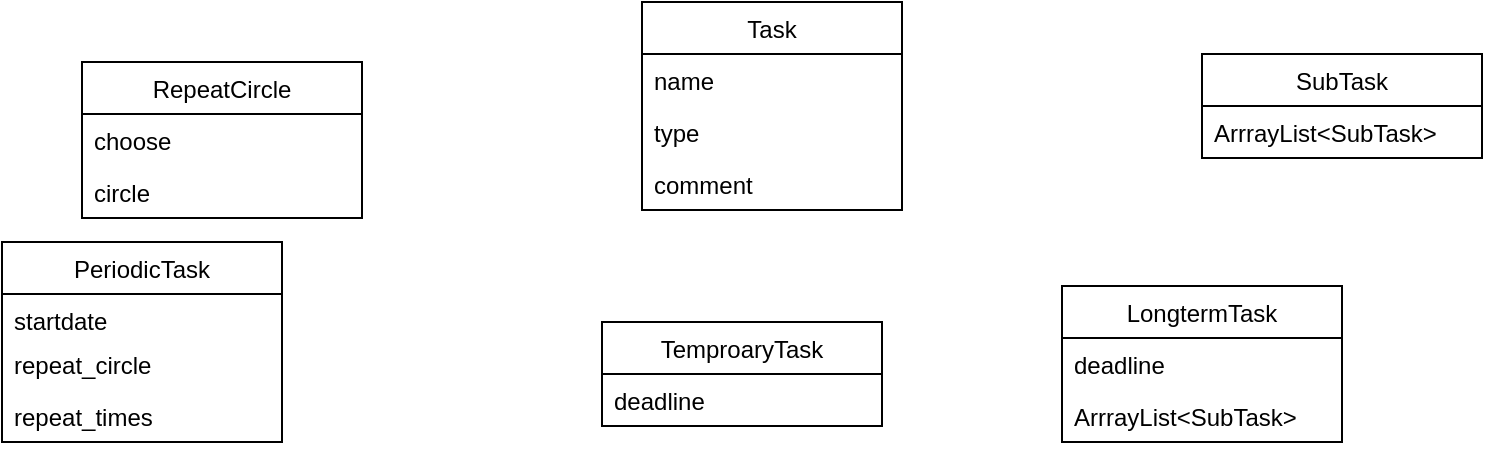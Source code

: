 <mxfile version="12.2.6" type="github" pages="1">
  <diagram id="ufKdnmGpbFVzaOOcWF8K" name="Page-1">
    <mxGraphModel dx="688" dy="496" grid="1" gridSize="10" guides="1" tooltips="1" connect="1" arrows="1" fold="1" page="1" pageScale="1" pageWidth="827" pageHeight="1169" math="0" shadow="0">
      <root>
        <mxCell id="0"/>
        <mxCell id="1" parent="0"/>
        <mxCell id="4qxjJ8Eovs_oHtPgMDa6-1" value="Task" style="swimlane;fontStyle=0;childLayout=stackLayout;horizontal=1;startSize=26;fillColor=none;horizontalStack=0;resizeParent=1;resizeParentMax=0;resizeLast=0;collapsible=1;marginBottom=0;" vertex="1" parent="1">
          <mxGeometry x="320" width="130" height="104" as="geometry"/>
        </mxCell>
        <mxCell id="4qxjJ8Eovs_oHtPgMDa6-2" value="name" style="text;strokeColor=none;fillColor=none;align=left;verticalAlign=top;spacingLeft=4;spacingRight=4;overflow=hidden;rotatable=0;points=[[0,0.5],[1,0.5]];portConstraint=eastwest;" vertex="1" parent="4qxjJ8Eovs_oHtPgMDa6-1">
          <mxGeometry y="26" width="130" height="26" as="geometry"/>
        </mxCell>
        <mxCell id="4qxjJ8Eovs_oHtPgMDa6-3" value="type" style="text;strokeColor=none;fillColor=none;align=left;verticalAlign=top;spacingLeft=4;spacingRight=4;overflow=hidden;rotatable=0;points=[[0,0.5],[1,0.5]];portConstraint=eastwest;" vertex="1" parent="4qxjJ8Eovs_oHtPgMDa6-1">
          <mxGeometry y="52" width="130" height="26" as="geometry"/>
        </mxCell>
        <mxCell id="4qxjJ8Eovs_oHtPgMDa6-4" value="comment" style="text;strokeColor=none;fillColor=none;align=left;verticalAlign=top;spacingLeft=4;spacingRight=4;overflow=hidden;rotatable=0;points=[[0,0.5],[1,0.5]];portConstraint=eastwest;" vertex="1" parent="4qxjJ8Eovs_oHtPgMDa6-1">
          <mxGeometry y="78" width="130" height="26" as="geometry"/>
        </mxCell>
        <mxCell id="4qxjJ8Eovs_oHtPgMDa6-5" value="PeriodicTask" style="swimlane;fontStyle=0;childLayout=stackLayout;horizontal=1;startSize=26;fillColor=none;horizontalStack=0;resizeParent=1;resizeParentMax=0;resizeLast=0;collapsible=1;marginBottom=0;" vertex="1" parent="1">
          <mxGeometry y="120" width="140" height="100" as="geometry"/>
        </mxCell>
        <mxCell id="4qxjJ8Eovs_oHtPgMDa6-6" value="startdate" style="text;strokeColor=none;fillColor=none;align=left;verticalAlign=top;spacingLeft=4;spacingRight=4;overflow=hidden;rotatable=0;points=[[0,0.5],[1,0.5]];portConstraint=eastwest;" vertex="1" parent="4qxjJ8Eovs_oHtPgMDa6-5">
          <mxGeometry y="26" width="140" height="22" as="geometry"/>
        </mxCell>
        <mxCell id="4qxjJ8Eovs_oHtPgMDa6-7" value="repeat_circle" style="text;strokeColor=none;fillColor=none;align=left;verticalAlign=top;spacingLeft=4;spacingRight=4;overflow=hidden;rotatable=0;points=[[0,0.5],[1,0.5]];portConstraint=eastwest;" vertex="1" parent="4qxjJ8Eovs_oHtPgMDa6-5">
          <mxGeometry y="48" width="140" height="26" as="geometry"/>
        </mxCell>
        <mxCell id="4qxjJ8Eovs_oHtPgMDa6-8" value="repeat_times" style="text;strokeColor=none;fillColor=none;align=left;verticalAlign=top;spacingLeft=4;spacingRight=4;overflow=hidden;rotatable=0;points=[[0,0.5],[1,0.5]];portConstraint=eastwest;" vertex="1" parent="4qxjJ8Eovs_oHtPgMDa6-5">
          <mxGeometry y="74" width="140" height="26" as="geometry"/>
        </mxCell>
        <mxCell id="4qxjJ8Eovs_oHtPgMDa6-9" value="RepeatCircle" style="swimlane;fontStyle=0;childLayout=stackLayout;horizontal=1;startSize=26;fillColor=none;horizontalStack=0;resizeParent=1;resizeParentMax=0;resizeLast=0;collapsible=1;marginBottom=0;" vertex="1" parent="1">
          <mxGeometry x="40" y="30" width="140" height="78" as="geometry"/>
        </mxCell>
        <mxCell id="4qxjJ8Eovs_oHtPgMDa6-10" value="choose" style="text;strokeColor=none;fillColor=none;align=left;verticalAlign=top;spacingLeft=4;spacingRight=4;overflow=hidden;rotatable=0;points=[[0,0.5],[1,0.5]];portConstraint=eastwest;" vertex="1" parent="4qxjJ8Eovs_oHtPgMDa6-9">
          <mxGeometry y="26" width="140" height="26" as="geometry"/>
        </mxCell>
        <mxCell id="4qxjJ8Eovs_oHtPgMDa6-11" value="circle" style="text;strokeColor=none;fillColor=none;align=left;verticalAlign=top;spacingLeft=4;spacingRight=4;overflow=hidden;rotatable=0;points=[[0,0.5],[1,0.5]];portConstraint=eastwest;" vertex="1" parent="4qxjJ8Eovs_oHtPgMDa6-9">
          <mxGeometry y="52" width="140" height="26" as="geometry"/>
        </mxCell>
        <mxCell id="4qxjJ8Eovs_oHtPgMDa6-13" value="LongtermTask" style="swimlane;fontStyle=0;childLayout=stackLayout;horizontal=1;startSize=26;fillColor=none;horizontalStack=0;resizeParent=1;resizeParentMax=0;resizeLast=0;collapsible=1;marginBottom=0;" vertex="1" parent="1">
          <mxGeometry x="530" y="142" width="140" height="78" as="geometry"/>
        </mxCell>
        <mxCell id="4qxjJ8Eovs_oHtPgMDa6-14" value="deadline" style="text;strokeColor=none;fillColor=none;align=left;verticalAlign=top;spacingLeft=4;spacingRight=4;overflow=hidden;rotatable=0;points=[[0,0.5],[1,0.5]];portConstraint=eastwest;" vertex="1" parent="4qxjJ8Eovs_oHtPgMDa6-13">
          <mxGeometry y="26" width="140" height="26" as="geometry"/>
        </mxCell>
        <mxCell id="4qxjJ8Eovs_oHtPgMDa6-15" value="ArrrayList&lt;SubTask&gt;" style="text;strokeColor=none;fillColor=none;align=left;verticalAlign=top;spacingLeft=4;spacingRight=4;overflow=hidden;rotatable=0;points=[[0,0.5],[1,0.5]];portConstraint=eastwest;" vertex="1" parent="4qxjJ8Eovs_oHtPgMDa6-13">
          <mxGeometry y="52" width="140" height="26" as="geometry"/>
        </mxCell>
        <mxCell id="4qxjJ8Eovs_oHtPgMDa6-17" value="TemproaryTask" style="swimlane;fontStyle=0;childLayout=stackLayout;horizontal=1;startSize=26;fillColor=none;horizontalStack=0;resizeParent=1;resizeParentMax=0;resizeLast=0;collapsible=1;marginBottom=0;" vertex="1" parent="1">
          <mxGeometry x="300" y="160" width="140" height="52" as="geometry"/>
        </mxCell>
        <mxCell id="4qxjJ8Eovs_oHtPgMDa6-18" value="deadline" style="text;strokeColor=none;fillColor=none;align=left;verticalAlign=top;spacingLeft=4;spacingRight=4;overflow=hidden;rotatable=0;points=[[0,0.5],[1,0.5]];portConstraint=eastwest;" vertex="1" parent="4qxjJ8Eovs_oHtPgMDa6-17">
          <mxGeometry y="26" width="140" height="26" as="geometry"/>
        </mxCell>
        <mxCell id="4qxjJ8Eovs_oHtPgMDa6-21" value="SubTask" style="swimlane;fontStyle=0;childLayout=stackLayout;horizontal=1;startSize=26;fillColor=none;horizontalStack=0;resizeParent=1;resizeParentMax=0;resizeLast=0;collapsible=1;marginBottom=0;" vertex="1" parent="1">
          <mxGeometry x="600" y="26" width="140" height="52" as="geometry"/>
        </mxCell>
        <mxCell id="4qxjJ8Eovs_oHtPgMDa6-23" value="ArrrayList&lt;SubTask&gt;" style="text;strokeColor=none;fillColor=none;align=left;verticalAlign=top;spacingLeft=4;spacingRight=4;overflow=hidden;rotatable=0;points=[[0,0.5],[1,0.5]];portConstraint=eastwest;" vertex="1" parent="4qxjJ8Eovs_oHtPgMDa6-21">
          <mxGeometry y="26" width="140" height="26" as="geometry"/>
        </mxCell>
      </root>
    </mxGraphModel>
  </diagram>
</mxfile>
